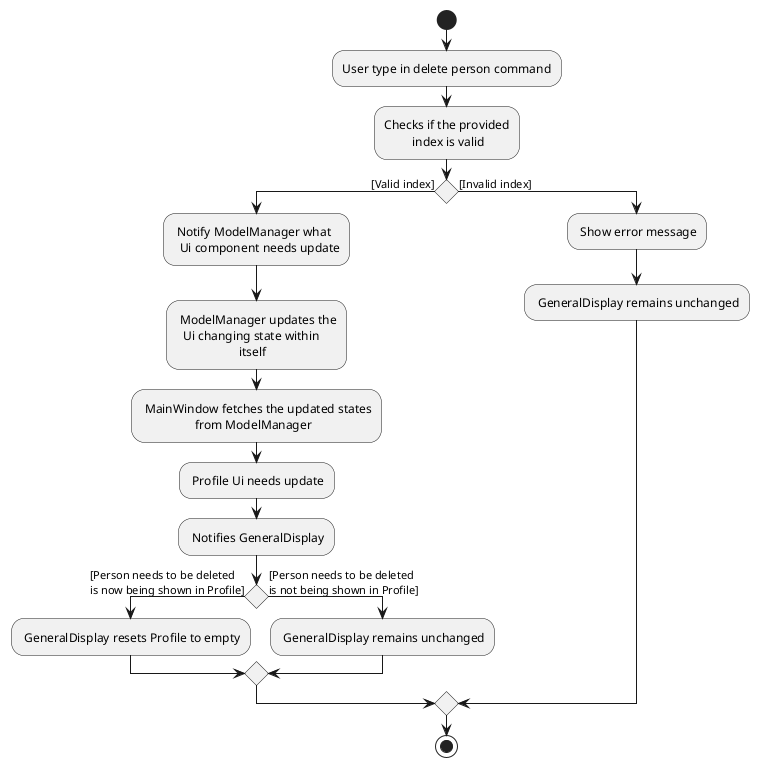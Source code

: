 @startuml

start
:User type in delete person command;
:Checks if the provided
         index is valid;
if () then ([Valid index])
    : Notify ModelManager what
      Ui component needs update;
    : ModelManager updates the
      Ui changing state within
                        itself;
    : MainWindow fetches the updated states
                     from ModelManager;
    : Profile Ui needs update;
    : Notifies GeneralDisplay;

    if () then ([Person needs to be deleted
is now being shown in Profile])
        : GeneralDisplay resets Profile to empty;
    else ([Person needs to be deleted
is not being shown in Profile])
        : GeneralDisplay remains unchanged;
    endif
else ([Invalid index])
  : Show error message;
  : GeneralDisplay remains unchanged;
endif

stop

@enduml


